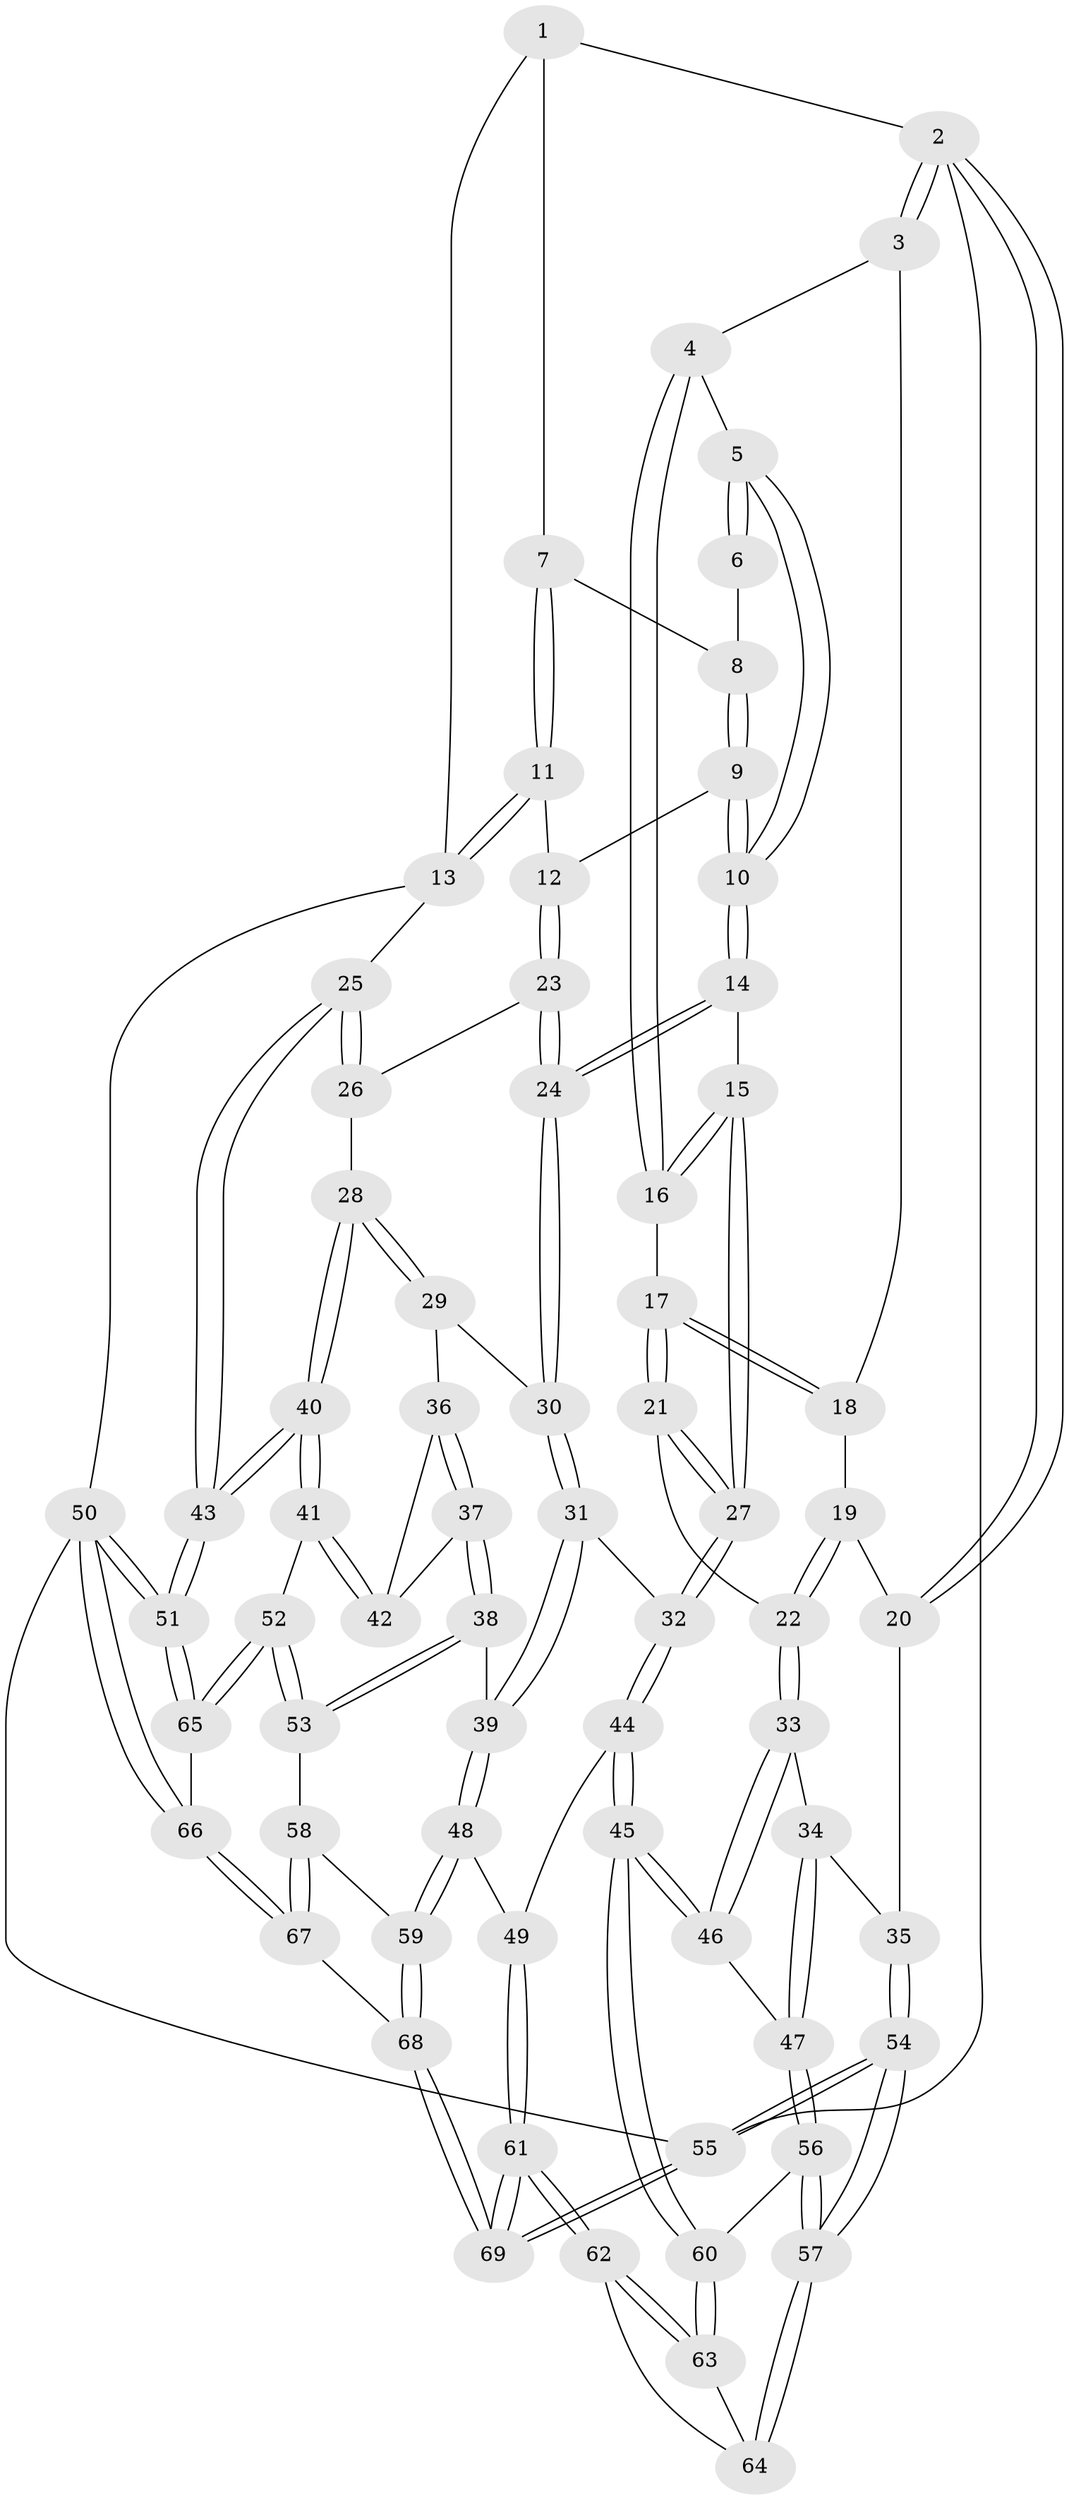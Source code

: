 // coarse degree distribution, {8: 0.05, 2: 0.15, 4: 0.3, 3: 0.05, 6: 0.1, 5: 0.35}
// Generated by graph-tools (version 1.1) at 2025/21/03/04/25 18:21:11]
// undirected, 69 vertices, 169 edges
graph export_dot {
graph [start="1"]
  node [color=gray90,style=filled];
  1 [pos="+1+0"];
  2 [pos="+0+0"];
  3 [pos="+0.054148437082010004+0"];
  4 [pos="+0.3643313271952713+0"];
  5 [pos="+0.4231074062152687+0"];
  6 [pos="+0.7793814824049694+0"];
  7 [pos="+0.9243793510703988+0.05181632591389679"];
  8 [pos="+0.7798267410842228+0"];
  9 [pos="+0.7701766814989459+0"];
  10 [pos="+0.628703038479537+0.25543296031068435"];
  11 [pos="+0.9477512082954159+0.17407827438824358"];
  12 [pos="+0.9442691312859786+0.17427279215942842"];
  13 [pos="+1+0.210365924734789"];
  14 [pos="+0.6293692405322835+0.2651841750346058"];
  15 [pos="+0.6190316481352648+0.26823605842295695"];
  16 [pos="+0.3259918129079381+0.13516114077470623"];
  17 [pos="+0.24637985870012294+0.23510114219877284"];
  18 [pos="+0.14365351080525285+0.0914888780409366"];
  19 [pos="+0.0584949956507401+0.20003816742720412"];
  20 [pos="+0+0"];
  21 [pos="+0.21008867146435362+0.4393391794453194"];
  22 [pos="+0.1980036395266797+0.44180150483394"];
  23 [pos="+0.7131555667091122+0.27528944637401537"];
  24 [pos="+0.6367701374112595+0.27021614856778176"];
  25 [pos="+1+0.4887769002042282"];
  26 [pos="+0.7604848868943173+0.318090654176065"];
  27 [pos="+0.27905440591013525+0.46049138703578213"];
  28 [pos="+0.878459456970811+0.5484691833585932"];
  29 [pos="+0.6779752364131518+0.500722298752238"];
  30 [pos="+0.6598443374886501+0.46704423128273775"];
  31 [pos="+0.4485742958943928+0.6089925147091776"];
  32 [pos="+0.33734093562336187+0.5400464385896369"];
  33 [pos="+0.18145009691472763+0.4497088816756482"];
  34 [pos="+0.04348105684035131+0.4867749882260527"];
  35 [pos="+0+0.4888631153558074"];
  36 [pos="+0.6778169151789271+0.5030483979952673"];
  37 [pos="+0.5708394071956217+0.6768891730626516"];
  38 [pos="+0.5569961537599079+0.6885450505586259"];
  39 [pos="+0.4928966403434138+0.6617310321636386"];
  40 [pos="+1+0.6788991891424841"];
  41 [pos="+0.8638629057911549+0.7440929906783708"];
  42 [pos="+0.7175134004736611+0.6281484089732475"];
  43 [pos="+1+0.6784523582225014"];
  44 [pos="+0.297598087716178+0.8028673974975151"];
  45 [pos="+0.2335894731687459+0.8196437493549693"];
  46 [pos="+0.18265568506383387+0.7616872552146541"];
  47 [pos="+0.07544257671202907+0.761886563834106"];
  48 [pos="+0.39712369746699916+0.8549074793852551"];
  49 [pos="+0.3105092337899843+0.8107818116396891"];
  50 [pos="+1+1"];
  51 [pos="+1+1"];
  52 [pos="+0.7501547845520876+0.8269976923899305"];
  53 [pos="+0.6295320984760492+0.8015852444645855"];
  54 [pos="+0+1"];
  55 [pos="+0+1"];
  56 [pos="+0.031872163109629106+0.8358726683757484"];
  57 [pos="+0+0.8935163293961643"];
  58 [pos="+0.5665233753579165+0.8600020725779141"];
  59 [pos="+0.405861323086969+0.8696625041324579"];
  60 [pos="+0.21001977129396265+0.8535855168053857"];
  61 [pos="+0.2449937284309646+1"];
  62 [pos="+0.20595931474716134+0.9560705477448889"];
  63 [pos="+0.20483327844443125+0.8889008904907982"];
  64 [pos="+0.057607872513550436+0.9072627431733908"];
  65 [pos="+0.7489420801775808+0.9140067489811813"];
  66 [pos="+0.6852875963947551+1"];
  67 [pos="+0.555818450757056+1"];
  68 [pos="+0.3715934076146657+1"];
  69 [pos="+0.26626565924089257+1"];
  1 -- 2;
  1 -- 7;
  1 -- 13;
  2 -- 3;
  2 -- 3;
  2 -- 20;
  2 -- 20;
  2 -- 55;
  3 -- 4;
  3 -- 18;
  4 -- 5;
  4 -- 16;
  4 -- 16;
  5 -- 6;
  5 -- 6;
  5 -- 10;
  5 -- 10;
  6 -- 8;
  7 -- 8;
  7 -- 11;
  7 -- 11;
  8 -- 9;
  8 -- 9;
  9 -- 10;
  9 -- 10;
  9 -- 12;
  10 -- 14;
  10 -- 14;
  11 -- 12;
  11 -- 13;
  11 -- 13;
  12 -- 23;
  12 -- 23;
  13 -- 25;
  13 -- 50;
  14 -- 15;
  14 -- 24;
  14 -- 24;
  15 -- 16;
  15 -- 16;
  15 -- 27;
  15 -- 27;
  16 -- 17;
  17 -- 18;
  17 -- 18;
  17 -- 21;
  17 -- 21;
  18 -- 19;
  19 -- 20;
  19 -- 22;
  19 -- 22;
  20 -- 35;
  21 -- 22;
  21 -- 27;
  21 -- 27;
  22 -- 33;
  22 -- 33;
  23 -- 24;
  23 -- 24;
  23 -- 26;
  24 -- 30;
  24 -- 30;
  25 -- 26;
  25 -- 26;
  25 -- 43;
  25 -- 43;
  26 -- 28;
  27 -- 32;
  27 -- 32;
  28 -- 29;
  28 -- 29;
  28 -- 40;
  28 -- 40;
  29 -- 30;
  29 -- 36;
  30 -- 31;
  30 -- 31;
  31 -- 32;
  31 -- 39;
  31 -- 39;
  32 -- 44;
  32 -- 44;
  33 -- 34;
  33 -- 46;
  33 -- 46;
  34 -- 35;
  34 -- 47;
  34 -- 47;
  35 -- 54;
  35 -- 54;
  36 -- 37;
  36 -- 37;
  36 -- 42;
  37 -- 38;
  37 -- 38;
  37 -- 42;
  38 -- 39;
  38 -- 53;
  38 -- 53;
  39 -- 48;
  39 -- 48;
  40 -- 41;
  40 -- 41;
  40 -- 43;
  40 -- 43;
  41 -- 42;
  41 -- 42;
  41 -- 52;
  43 -- 51;
  43 -- 51;
  44 -- 45;
  44 -- 45;
  44 -- 49;
  45 -- 46;
  45 -- 46;
  45 -- 60;
  45 -- 60;
  46 -- 47;
  47 -- 56;
  47 -- 56;
  48 -- 49;
  48 -- 59;
  48 -- 59;
  49 -- 61;
  49 -- 61;
  50 -- 51;
  50 -- 51;
  50 -- 66;
  50 -- 66;
  50 -- 55;
  51 -- 65;
  51 -- 65;
  52 -- 53;
  52 -- 53;
  52 -- 65;
  52 -- 65;
  53 -- 58;
  54 -- 55;
  54 -- 55;
  54 -- 57;
  54 -- 57;
  55 -- 69;
  55 -- 69;
  56 -- 57;
  56 -- 57;
  56 -- 60;
  57 -- 64;
  57 -- 64;
  58 -- 59;
  58 -- 67;
  58 -- 67;
  59 -- 68;
  59 -- 68;
  60 -- 63;
  60 -- 63;
  61 -- 62;
  61 -- 62;
  61 -- 69;
  61 -- 69;
  62 -- 63;
  62 -- 63;
  62 -- 64;
  63 -- 64;
  65 -- 66;
  66 -- 67;
  66 -- 67;
  67 -- 68;
  68 -- 69;
  68 -- 69;
}

